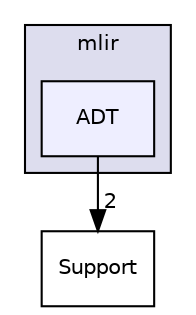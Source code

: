 digraph "include/mlir/ADT" {
  bgcolor=transparent;
  compound=true
  node [ fontsize="10", fontname="Helvetica"];
  edge [ labelfontsize="10", labelfontname="Helvetica"];
  subgraph clusterdir_5654f77406fb9ceec87e68ef828ceea2 {
    graph [ bgcolor="#ddddee", pencolor="black", label="mlir" fontname="Helvetica", fontsize="10", URL="dir_5654f77406fb9ceec87e68ef828ceea2.html"]
  dir_c826857433ce6161321f3f2dc591e147 [shape=box, label="ADT", style="filled", fillcolor="#eeeeff", pencolor="black", URL="dir_c826857433ce6161321f3f2dc591e147.html"];
  }
  dir_f61d47671007dfdb592580b61f960d39 [shape=box label="Support" URL="dir_f61d47671007dfdb592580b61f960d39.html"];
  dir_c826857433ce6161321f3f2dc591e147->dir_f61d47671007dfdb592580b61f960d39 [headlabel="2", labeldistance=1.5 headhref="dir_000003_000047.html"];
}
